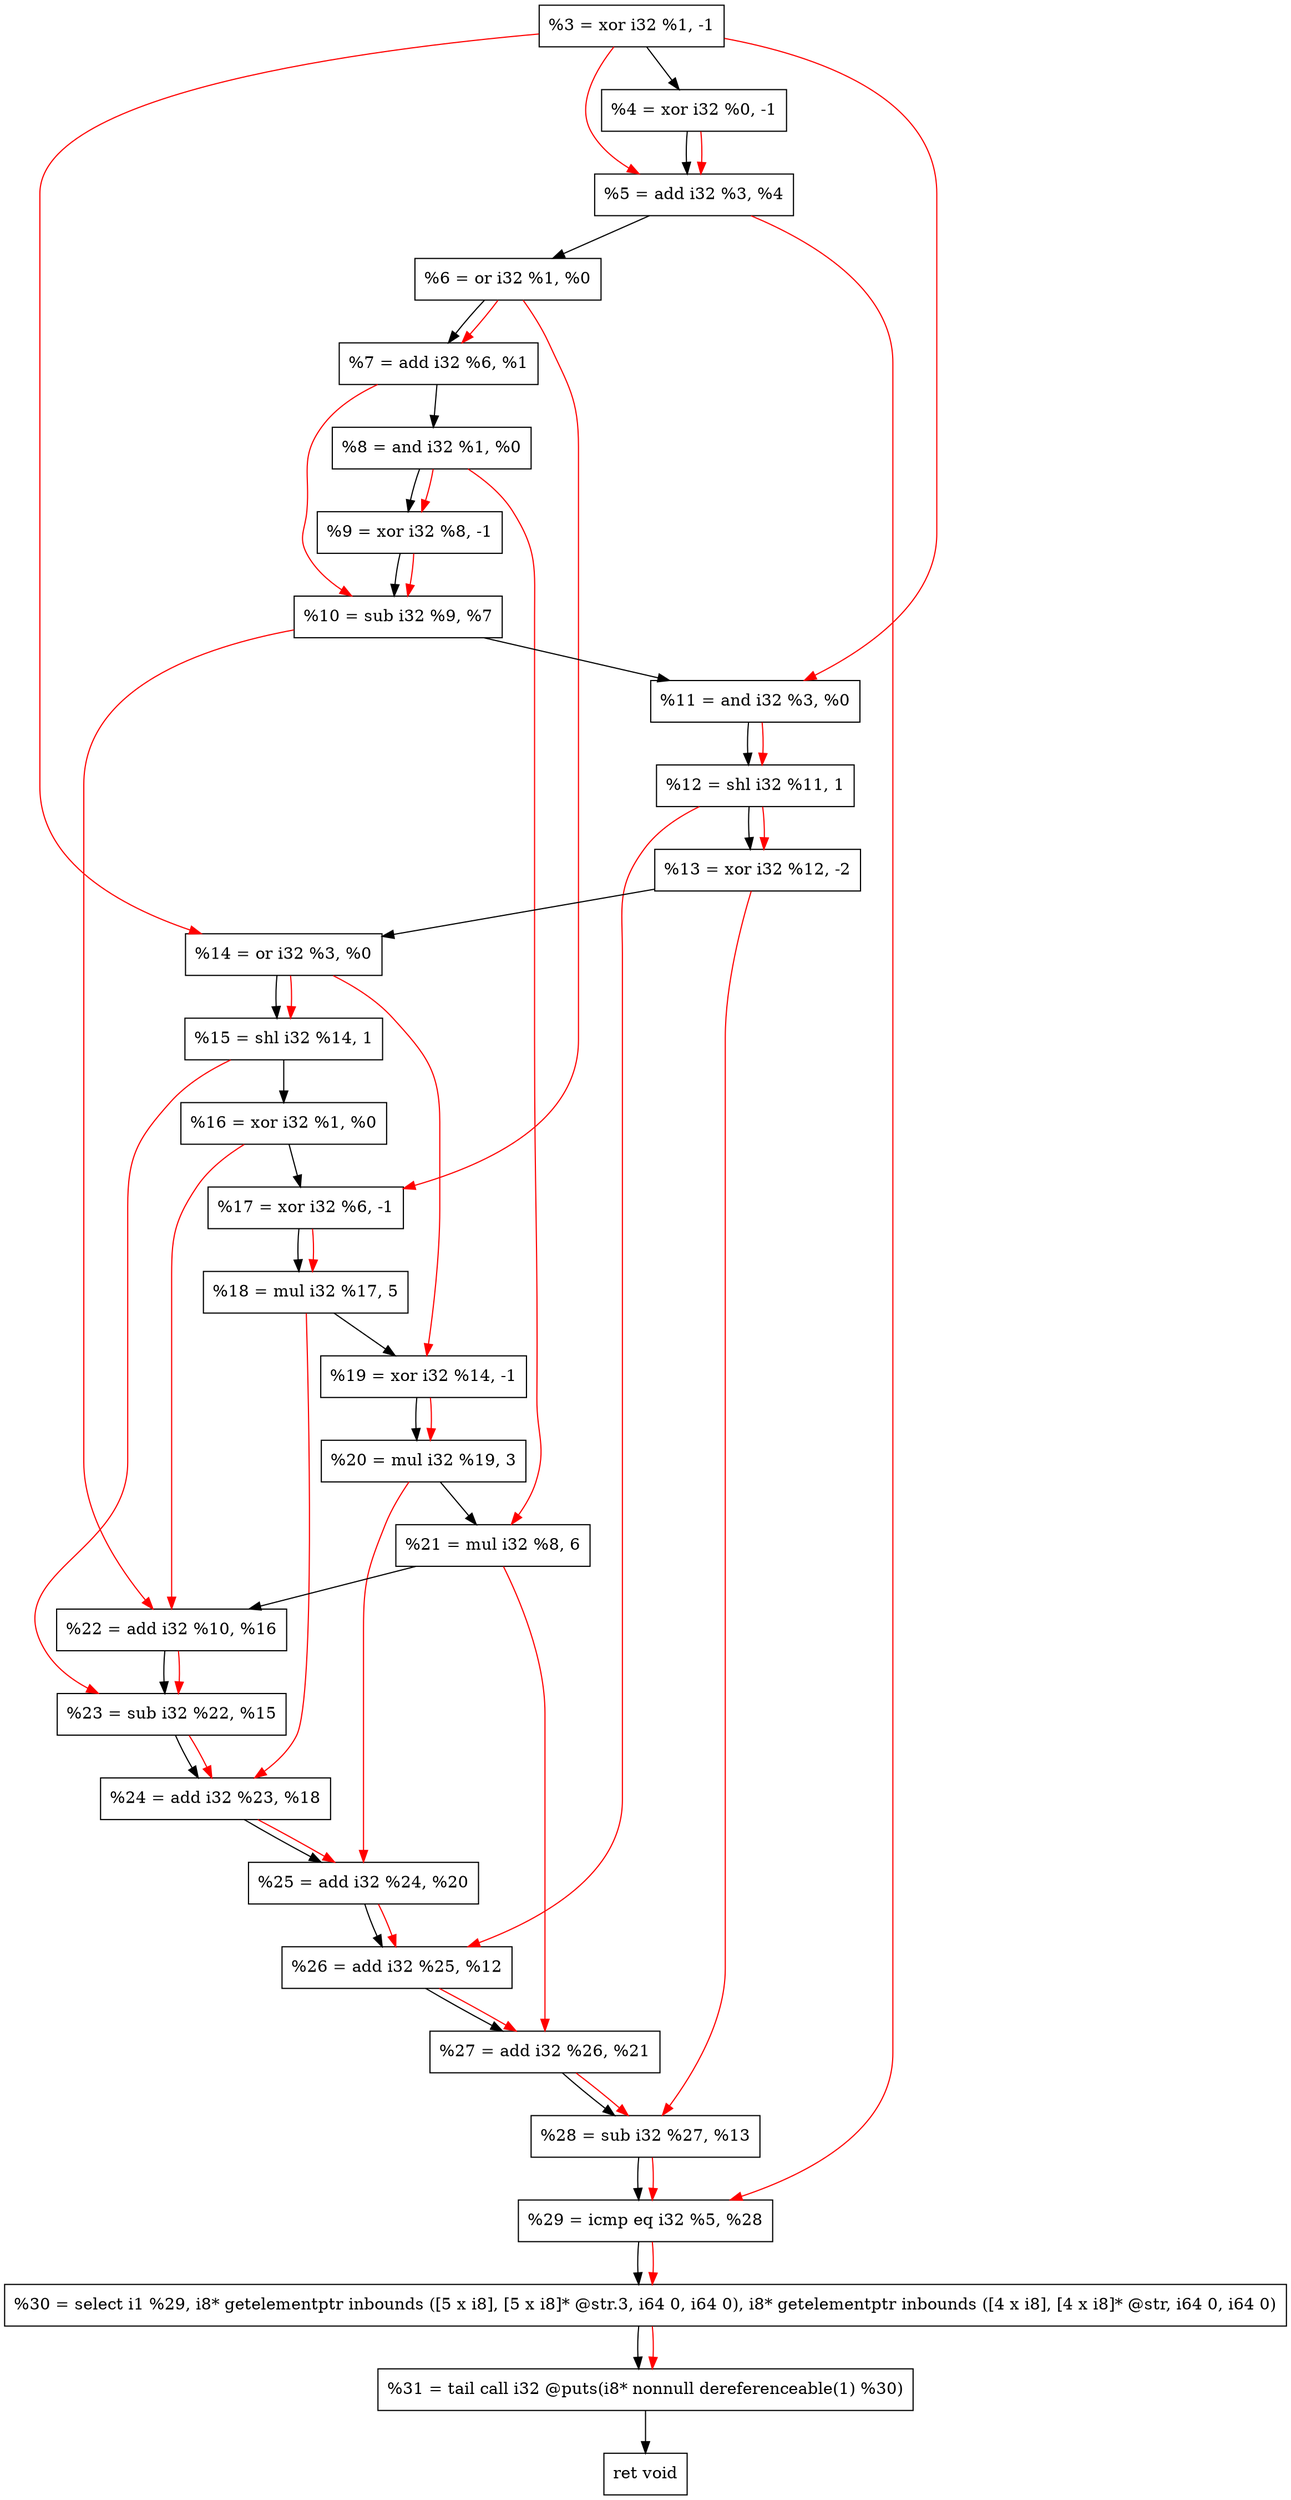digraph "DFG for'crackme' function" {
	Node0x104ac10[shape=record, label="  %3 = xor i32 %1, -1"];
	Node0x104ac80[shape=record, label="  %4 = xor i32 %0, -1"];
	Node0x104ad40[shape=record, label="  %5 = add i32 %3, %4"];
	Node0x104adb0[shape=record, label="  %6 = or i32 %1, %0"];
	Node0x104ae20[shape=record, label="  %7 = add i32 %6, %1"];
	Node0x104ae90[shape=record, label="  %8 = and i32 %1, %0"];
	Node0x104af00[shape=record, label="  %9 = xor i32 %8, -1"];
	Node0x104af70[shape=record, label="  %10 = sub i32 %9, %7"];
	Node0x104afe0[shape=record, label="  %11 = and i32 %3, %0"];
	Node0x104b050[shape=record, label="  %12 = shl i32 %11, 1"];
	Node0x104b0f0[shape=record, label="  %13 = xor i32 %12, -2"];
	Node0x104b160[shape=record, label="  %14 = or i32 %3, %0"];
	Node0x104b1d0[shape=record, label="  %15 = shl i32 %14, 1"];
	Node0x104b240[shape=record, label="  %16 = xor i32 %1, %0"];
	Node0x104b2b0[shape=record, label="  %17 = xor i32 %6, -1"];
	Node0x104b350[shape=record, label="  %18 = mul i32 %17, 5"];
	Node0x104b3c0[shape=record, label="  %19 = xor i32 %14, -1"];
	Node0x104b460[shape=record, label="  %20 = mul i32 %19, 3"];
	Node0x104b500[shape=record, label="  %21 = mul i32 %8, 6"];
	Node0x104b570[shape=record, label="  %22 = add i32 %10, %16"];
	Node0x104b5e0[shape=record, label="  %23 = sub i32 %22, %15"];
	Node0x104b650[shape=record, label="  %24 = add i32 %23, %18"];
	Node0x104b6c0[shape=record, label="  %25 = add i32 %24, %20"];
	Node0x104b730[shape=record, label="  %26 = add i32 %25, %12"];
	Node0x104b7a0[shape=record, label="  %27 = add i32 %26, %21"];
	Node0x104b810[shape=record, label="  %28 = sub i32 %27, %13"];
	Node0x104b880[shape=record, label="  %29 = icmp eq i32 %5, %28"];
	Node0xfeb268[shape=record, label="  %30 = select i1 %29, i8* getelementptr inbounds ([5 x i8], [5 x i8]* @str.3, i64 0, i64 0), i8* getelementptr inbounds ([4 x i8], [4 x i8]* @str, i64 0, i64 0)"];
	Node0x104bd20[shape=record, label="  %31 = tail call i32 @puts(i8* nonnull dereferenceable(1) %30)"];
	Node0x104bd70[shape=record, label="  ret void"];
	Node0x104ac10 -> Node0x104ac80;
	Node0x104ac80 -> Node0x104ad40;
	Node0x104ad40 -> Node0x104adb0;
	Node0x104adb0 -> Node0x104ae20;
	Node0x104ae20 -> Node0x104ae90;
	Node0x104ae90 -> Node0x104af00;
	Node0x104af00 -> Node0x104af70;
	Node0x104af70 -> Node0x104afe0;
	Node0x104afe0 -> Node0x104b050;
	Node0x104b050 -> Node0x104b0f0;
	Node0x104b0f0 -> Node0x104b160;
	Node0x104b160 -> Node0x104b1d0;
	Node0x104b1d0 -> Node0x104b240;
	Node0x104b240 -> Node0x104b2b0;
	Node0x104b2b0 -> Node0x104b350;
	Node0x104b350 -> Node0x104b3c0;
	Node0x104b3c0 -> Node0x104b460;
	Node0x104b460 -> Node0x104b500;
	Node0x104b500 -> Node0x104b570;
	Node0x104b570 -> Node0x104b5e0;
	Node0x104b5e0 -> Node0x104b650;
	Node0x104b650 -> Node0x104b6c0;
	Node0x104b6c0 -> Node0x104b730;
	Node0x104b730 -> Node0x104b7a0;
	Node0x104b7a0 -> Node0x104b810;
	Node0x104b810 -> Node0x104b880;
	Node0x104b880 -> Node0xfeb268;
	Node0xfeb268 -> Node0x104bd20;
	Node0x104bd20 -> Node0x104bd70;
edge [color=red]
	Node0x104ac10 -> Node0x104ad40;
	Node0x104ac80 -> Node0x104ad40;
	Node0x104adb0 -> Node0x104ae20;
	Node0x104ae90 -> Node0x104af00;
	Node0x104af00 -> Node0x104af70;
	Node0x104ae20 -> Node0x104af70;
	Node0x104ac10 -> Node0x104afe0;
	Node0x104afe0 -> Node0x104b050;
	Node0x104b050 -> Node0x104b0f0;
	Node0x104ac10 -> Node0x104b160;
	Node0x104b160 -> Node0x104b1d0;
	Node0x104adb0 -> Node0x104b2b0;
	Node0x104b2b0 -> Node0x104b350;
	Node0x104b160 -> Node0x104b3c0;
	Node0x104b3c0 -> Node0x104b460;
	Node0x104ae90 -> Node0x104b500;
	Node0x104af70 -> Node0x104b570;
	Node0x104b240 -> Node0x104b570;
	Node0x104b570 -> Node0x104b5e0;
	Node0x104b1d0 -> Node0x104b5e0;
	Node0x104b5e0 -> Node0x104b650;
	Node0x104b350 -> Node0x104b650;
	Node0x104b650 -> Node0x104b6c0;
	Node0x104b460 -> Node0x104b6c0;
	Node0x104b6c0 -> Node0x104b730;
	Node0x104b050 -> Node0x104b730;
	Node0x104b730 -> Node0x104b7a0;
	Node0x104b500 -> Node0x104b7a0;
	Node0x104b7a0 -> Node0x104b810;
	Node0x104b0f0 -> Node0x104b810;
	Node0x104ad40 -> Node0x104b880;
	Node0x104b810 -> Node0x104b880;
	Node0x104b880 -> Node0xfeb268;
	Node0xfeb268 -> Node0x104bd20;
}
